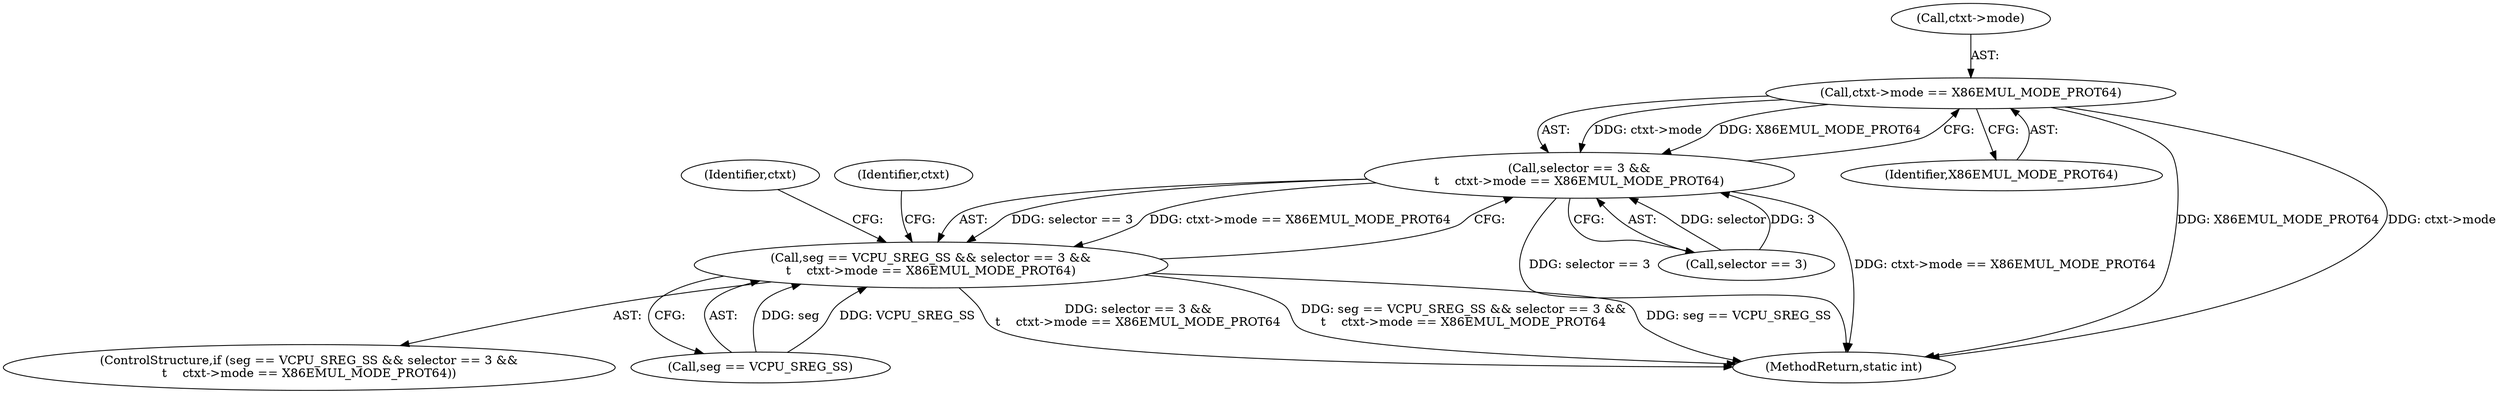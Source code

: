 digraph "0_linux_33ab91103b3415e12457e3104f0e4517ce12d0f3_0@pointer" {
"1000120" [label="(Call,ctxt->mode == X86EMUL_MODE_PROT64)"];
"1000116" [label="(Call,selector == 3 &&\n\t    ctxt->mode == X86EMUL_MODE_PROT64)"];
"1000112" [label="(Call,seg == VCPU_SREG_SS && selector == 3 &&\n\t    ctxt->mode == X86EMUL_MODE_PROT64)"];
"1000116" [label="(Call,selector == 3 &&\n\t    ctxt->mode == X86EMUL_MODE_PROT64)"];
"1000133" [label="(Identifier,ctxt)"];
"1000112" [label="(Call,seg == VCPU_SREG_SS && selector == 3 &&\n\t    ctxt->mode == X86EMUL_MODE_PROT64)"];
"1000117" [label="(Call,selector == 3)"];
"1000111" [label="(ControlStructure,if (seg == VCPU_SREG_SS && selector == 3 &&\n\t    ctxt->mode == X86EMUL_MODE_PROT64))"];
"1000124" [label="(Identifier,X86EMUL_MODE_PROT64)"];
"1000139" [label="(MethodReturn,static int)"];
"1000121" [label="(Call,ctxt->mode)"];
"1000127" [label="(Identifier,ctxt)"];
"1000113" [label="(Call,seg == VCPU_SREG_SS)"];
"1000120" [label="(Call,ctxt->mode == X86EMUL_MODE_PROT64)"];
"1000120" -> "1000116"  [label="AST: "];
"1000120" -> "1000124"  [label="CFG: "];
"1000121" -> "1000120"  [label="AST: "];
"1000124" -> "1000120"  [label="AST: "];
"1000116" -> "1000120"  [label="CFG: "];
"1000120" -> "1000139"  [label="DDG: X86EMUL_MODE_PROT64"];
"1000120" -> "1000139"  [label="DDG: ctxt->mode"];
"1000120" -> "1000116"  [label="DDG: ctxt->mode"];
"1000120" -> "1000116"  [label="DDG: X86EMUL_MODE_PROT64"];
"1000116" -> "1000112"  [label="AST: "];
"1000116" -> "1000117"  [label="CFG: "];
"1000117" -> "1000116"  [label="AST: "];
"1000112" -> "1000116"  [label="CFG: "];
"1000116" -> "1000139"  [label="DDG: selector == 3"];
"1000116" -> "1000139"  [label="DDG: ctxt->mode == X86EMUL_MODE_PROT64"];
"1000116" -> "1000112"  [label="DDG: selector == 3"];
"1000116" -> "1000112"  [label="DDG: ctxt->mode == X86EMUL_MODE_PROT64"];
"1000117" -> "1000116"  [label="DDG: selector"];
"1000117" -> "1000116"  [label="DDG: 3"];
"1000112" -> "1000111"  [label="AST: "];
"1000112" -> "1000113"  [label="CFG: "];
"1000113" -> "1000112"  [label="AST: "];
"1000127" -> "1000112"  [label="CFG: "];
"1000133" -> "1000112"  [label="CFG: "];
"1000112" -> "1000139"  [label="DDG: selector == 3 &&\n\t    ctxt->mode == X86EMUL_MODE_PROT64"];
"1000112" -> "1000139"  [label="DDG: seg == VCPU_SREG_SS && selector == 3 &&\n\t    ctxt->mode == X86EMUL_MODE_PROT64"];
"1000112" -> "1000139"  [label="DDG: seg == VCPU_SREG_SS"];
"1000113" -> "1000112"  [label="DDG: seg"];
"1000113" -> "1000112"  [label="DDG: VCPU_SREG_SS"];
}
